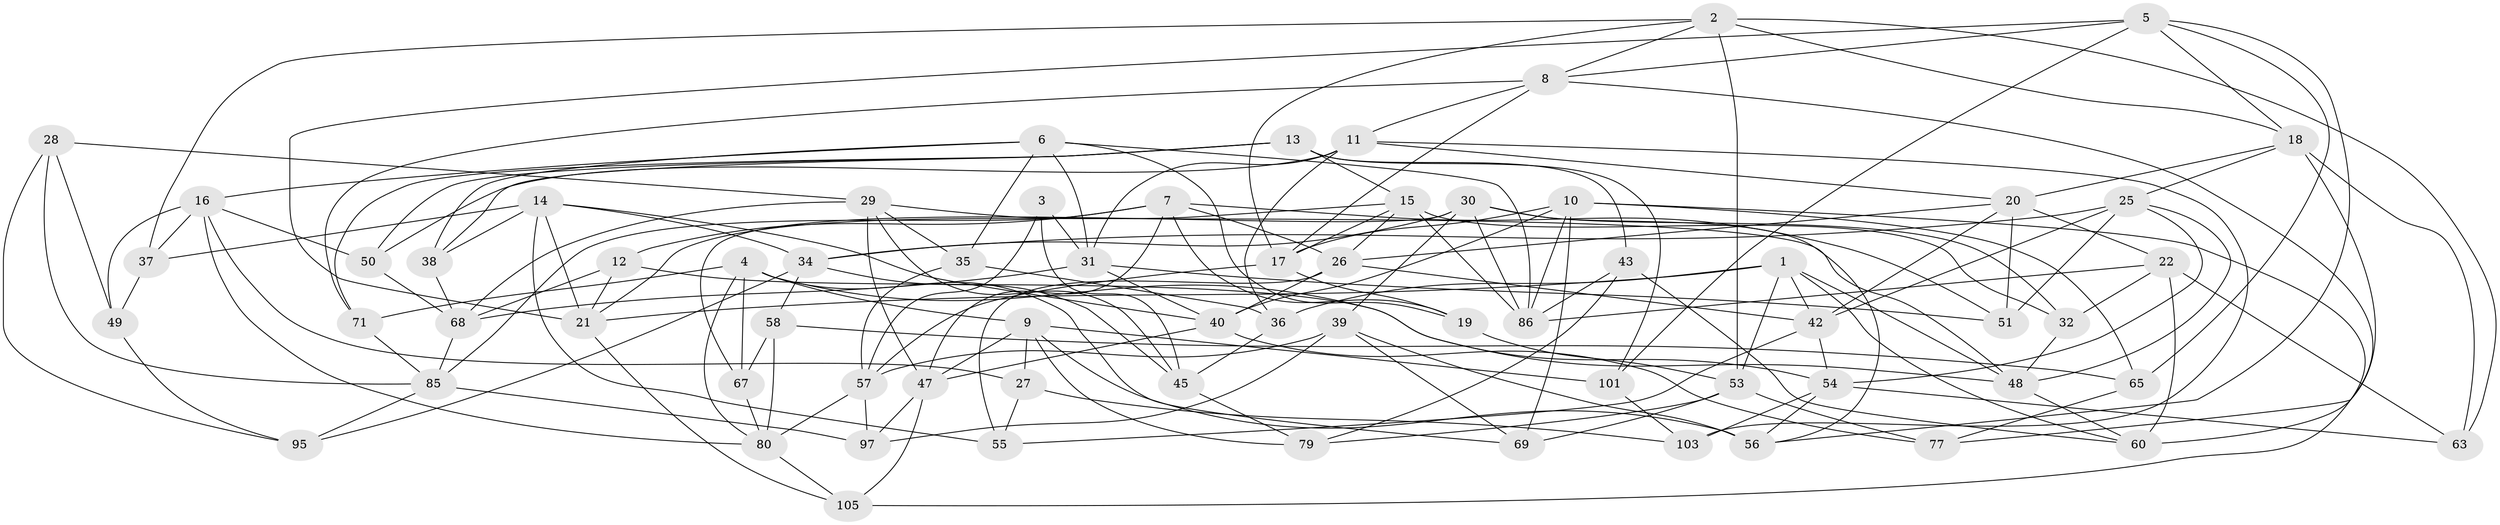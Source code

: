 // Generated by graph-tools (version 1.1) at 2025/24/03/03/25 07:24:26]
// undirected, 68 vertices, 173 edges
graph export_dot {
graph [start="1"]
  node [color=gray90,style=filled];
  1 [super="+76"];
  2 [super="+104"];
  3;
  4 [super="+24"];
  5 [super="+78"];
  6 [super="+33"];
  7 [super="+59"];
  8 [super="+98"];
  9 [super="+66"];
  10 [super="+84"];
  11 [super="+52"];
  12;
  13 [super="+62"];
  14 [super="+88"];
  15 [super="+83"];
  16 [super="+23"];
  17 [super="+90"];
  18 [super="+64"];
  19;
  20 [super="+106"];
  21 [super="+73"];
  22 [super="+87"];
  25 [super="+107"];
  26 [super="+93"];
  27;
  28;
  29 [super="+61"];
  30 [super="+108"];
  31 [super="+46"];
  32;
  34 [super="+75"];
  35;
  36;
  37;
  38;
  39 [super="+44"];
  40 [super="+41"];
  42 [super="+89"];
  43;
  45 [super="+100"];
  47 [super="+99"];
  48 [super="+96"];
  49;
  50;
  51;
  53 [super="+82"];
  54 [super="+70"];
  55;
  56 [super="+72"];
  57 [super="+74"];
  58;
  60 [super="+92"];
  63;
  65;
  67;
  68 [super="+81"];
  69;
  71;
  77;
  79;
  80 [super="+94"];
  85 [super="+91"];
  86 [super="+102"];
  95;
  97;
  101;
  103;
  105;
  1 -- 48;
  1 -- 36;
  1 -- 21;
  1 -- 42;
  1 -- 60;
  1 -- 53;
  2 -- 63;
  2 -- 18;
  2 -- 8;
  2 -- 17;
  2 -- 53;
  2 -- 37;
  3 -- 45 [weight=2];
  3 -- 31;
  3 -- 57;
  4 -- 54;
  4 -- 71;
  4 -- 9;
  4 -- 80;
  4 -- 67;
  4 -- 69;
  5 -- 18;
  5 -- 65;
  5 -- 8;
  5 -- 56;
  5 -- 101;
  5 -- 21;
  6 -- 35;
  6 -- 19;
  6 -- 16;
  6 -- 38;
  6 -- 86;
  6 -- 31;
  7 -- 12;
  7 -- 47;
  7 -- 85;
  7 -- 51;
  7 -- 26;
  7 -- 19;
  8 -- 71;
  8 -- 17;
  8 -- 60;
  8 -- 11;
  9 -- 79;
  9 -- 101;
  9 -- 56;
  9 -- 27;
  9 -- 47;
  10 -- 69;
  10 -- 105;
  10 -- 40;
  10 -- 65;
  10 -- 17;
  10 -- 86;
  11 -- 103;
  11 -- 50;
  11 -- 36;
  11 -- 31;
  11 -- 20;
  12 -- 48;
  12 -- 21;
  12 -- 68;
  13 -- 43;
  13 -- 71;
  13 -- 50;
  13 -- 101;
  13 -- 38;
  13 -- 15;
  14 -- 55;
  14 -- 21;
  14 -- 40;
  14 -- 38;
  14 -- 34;
  14 -- 37;
  15 -- 21;
  15 -- 17;
  15 -- 26;
  15 -- 32;
  15 -- 86;
  16 -- 27;
  16 -- 37;
  16 -- 50;
  16 -- 49;
  16 -- 80;
  17 -- 19;
  17 -- 57;
  18 -- 77;
  18 -- 63;
  18 -- 25;
  18 -- 20;
  19 -- 53;
  20 -- 42;
  20 -- 26;
  20 -- 51;
  20 -- 22;
  21 -- 105;
  22 -- 32;
  22 -- 60 [weight=2];
  22 -- 86;
  22 -- 63;
  25 -- 34;
  25 -- 51;
  25 -- 48;
  25 -- 42;
  25 -- 54;
  26 -- 42;
  26 -- 55;
  26 -- 40;
  27 -- 103;
  27 -- 55;
  28 -- 95;
  28 -- 49;
  28 -- 85;
  28 -- 29;
  29 -- 68;
  29 -- 48;
  29 -- 47;
  29 -- 35;
  29 -- 45;
  30 -- 67;
  30 -- 39;
  30 -- 56;
  30 -- 32;
  30 -- 86;
  30 -- 34;
  31 -- 51;
  31 -- 68;
  31 -- 40;
  32 -- 48;
  34 -- 45;
  34 -- 58;
  34 -- 95;
  35 -- 36;
  35 -- 57;
  36 -- 45;
  37 -- 49;
  38 -- 68;
  39 -- 56 [weight=2];
  39 -- 57;
  39 -- 69;
  39 -- 97;
  40 -- 77;
  40 -- 47;
  42 -- 55;
  42 -- 54;
  43 -- 79;
  43 -- 86;
  43 -- 60;
  45 -- 79;
  47 -- 97;
  47 -- 105;
  48 -- 60;
  49 -- 95;
  50 -- 68;
  53 -- 79;
  53 -- 77;
  53 -- 69;
  54 -- 103;
  54 -- 63;
  54 -- 56;
  57 -- 80;
  57 -- 97;
  58 -- 65;
  58 -- 80;
  58 -- 67;
  65 -- 77;
  67 -- 80;
  68 -- 85;
  71 -- 85;
  80 -- 105;
  85 -- 97;
  85 -- 95;
  101 -- 103;
}

